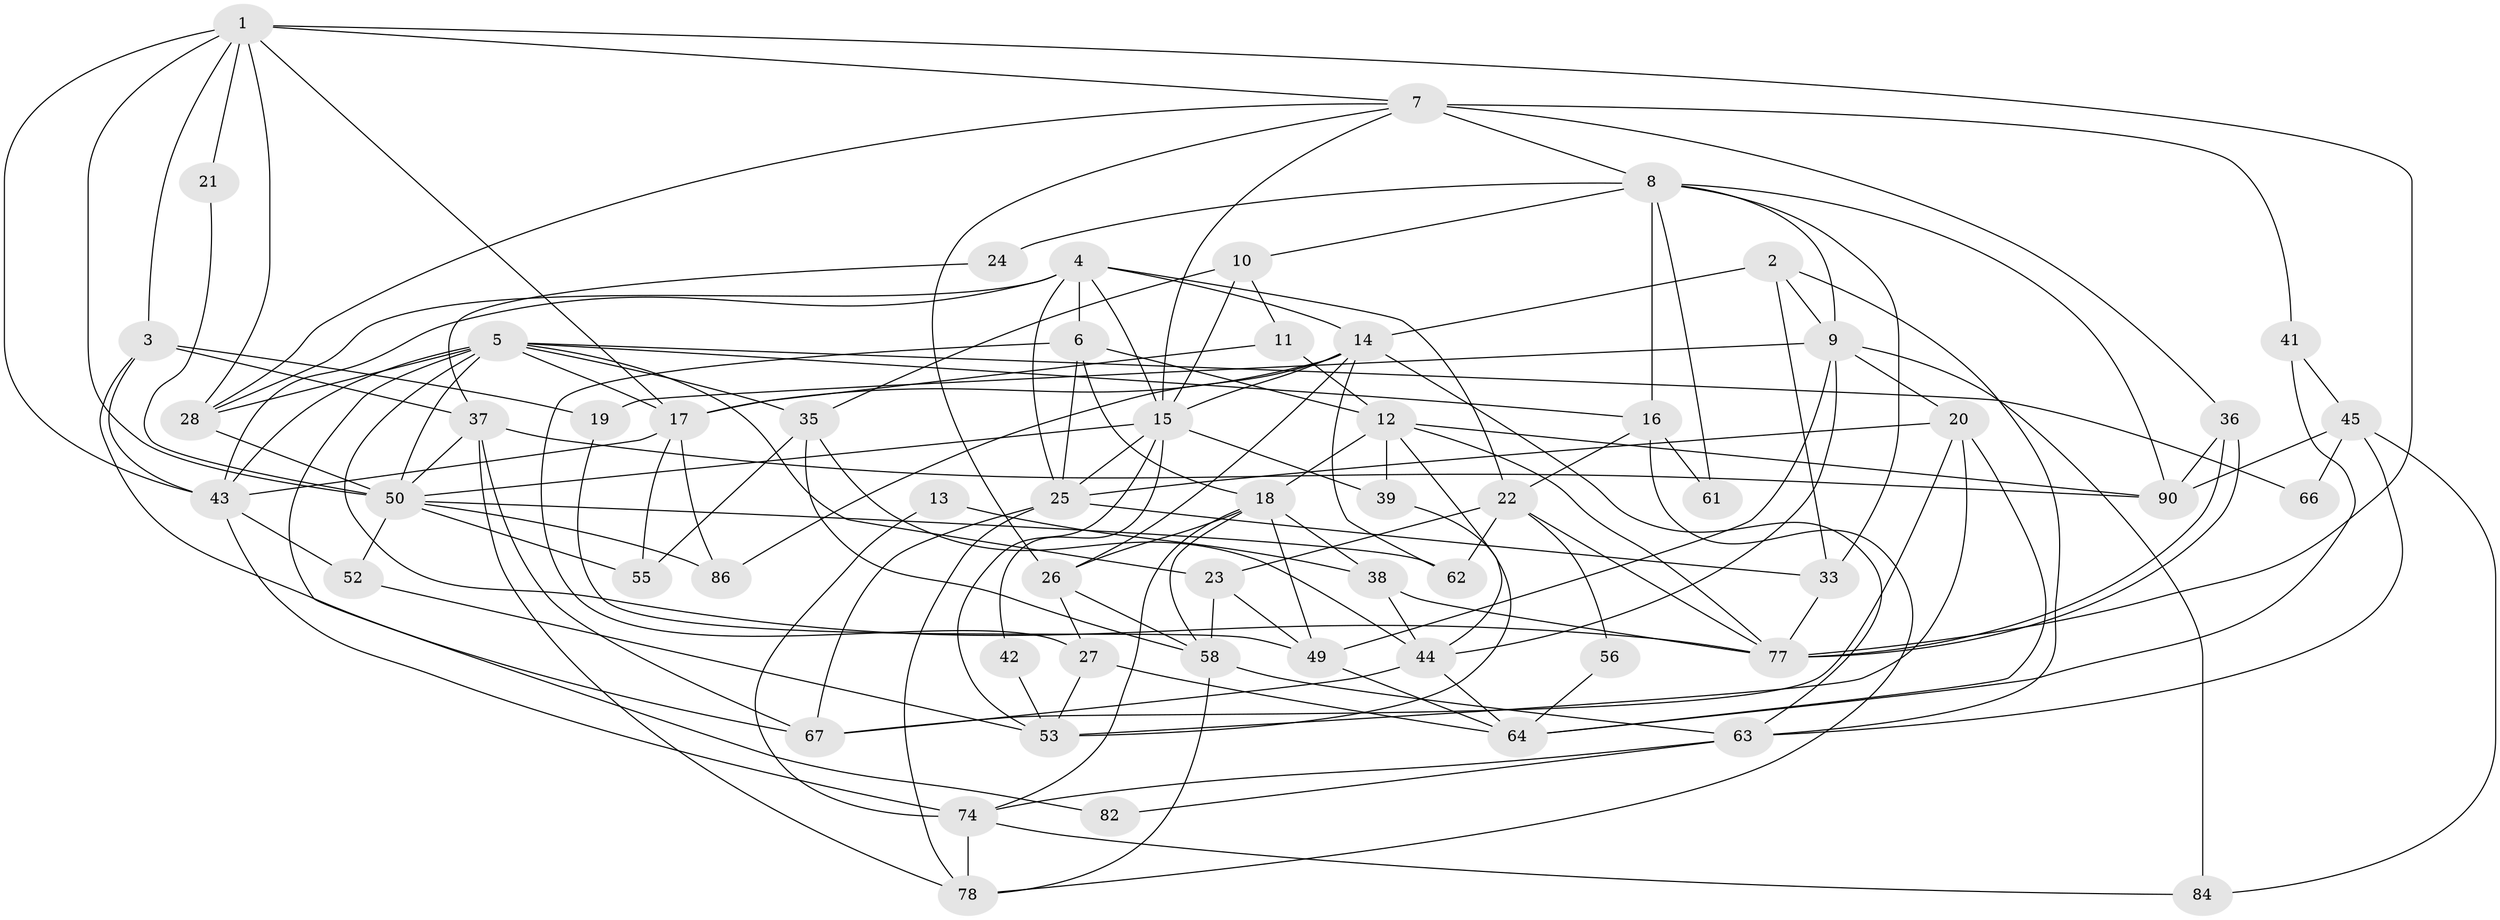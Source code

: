 // Generated by graph-tools (version 1.1) at 2025/24/03/03/25 07:24:00]
// undirected, 59 vertices, 148 edges
graph export_dot {
graph [start="1"]
  node [color=gray90,style=filled];
  1 [super="+54"];
  2;
  3 [super="+68"];
  4 [super="+32"];
  5 [super="+30"];
  6 [super="+29"];
  7 [super="+83"];
  8 [super="+48"];
  9 [super="+34"];
  10 [super="+40"];
  11;
  12 [super="+73"];
  13;
  14 [super="+31"];
  15 [super="+70"];
  16 [super="+47"];
  17 [super="+59"];
  18 [super="+88"];
  19;
  20;
  21;
  22 [super="+81"];
  23;
  24;
  25 [super="+60"];
  26 [super="+89"];
  27;
  28 [super="+94"];
  33 [super="+46"];
  35 [super="+76"];
  36 [super="+65"];
  37 [super="+71"];
  38;
  39;
  41;
  42;
  43 [super="+51"];
  44 [super="+57"];
  45 [super="+69"];
  49 [super="+91"];
  50 [super="+92"];
  52;
  53 [super="+75"];
  55 [super="+72"];
  56;
  58 [super="+87"];
  61;
  62;
  63 [super="+79"];
  64 [super="+93"];
  66;
  67;
  74 [super="+80"];
  77 [super="+85"];
  78;
  82;
  84;
  86;
  90;
  1 -- 77;
  1 -- 28;
  1 -- 7;
  1 -- 21;
  1 -- 50;
  1 -- 3;
  1 -- 43;
  1 -- 17;
  2 -- 63;
  2 -- 14;
  2 -- 33;
  2 -- 9;
  3 -- 67;
  3 -- 37 [weight=2];
  3 -- 19;
  3 -- 43;
  4 -- 43;
  4 -- 14;
  4 -- 25;
  4 -- 28;
  4 -- 6;
  4 -- 15;
  4 -- 22;
  5 -- 43;
  5 -- 35;
  5 -- 23;
  5 -- 77;
  5 -- 17;
  5 -- 50;
  5 -- 82;
  5 -- 66;
  5 -- 28;
  5 -- 16;
  6 -- 12;
  6 -- 18;
  6 -- 27;
  6 -- 25;
  7 -- 28;
  7 -- 8 [weight=2];
  7 -- 36;
  7 -- 41;
  7 -- 26;
  7 -- 15;
  8 -- 33;
  8 -- 9;
  8 -- 16;
  8 -- 90;
  8 -- 24;
  8 -- 10;
  8 -- 61;
  9 -- 44;
  9 -- 49;
  9 -- 84;
  9 -- 19;
  9 -- 20;
  10 -- 15;
  10 -- 11;
  10 -- 35 [weight=2];
  11 -- 12;
  11 -- 17;
  12 -- 90;
  12 -- 39;
  12 -- 77;
  12 -- 18;
  12 -- 44;
  13 -- 38;
  13 -- 74;
  14 -- 26;
  14 -- 62;
  14 -- 63;
  14 -- 17;
  14 -- 86;
  14 -- 15;
  15 -- 50;
  15 -- 25;
  15 -- 39;
  15 -- 42;
  15 -- 53;
  16 -- 61;
  16 -- 78;
  16 -- 22;
  17 -- 86;
  17 -- 55;
  17 -- 43;
  18 -- 74;
  18 -- 58;
  18 -- 38;
  18 -- 26;
  18 -- 49;
  19 -- 49;
  20 -- 67;
  20 -- 25;
  20 -- 64;
  20 -- 53;
  21 -- 50;
  22 -- 62;
  22 -- 23;
  22 -- 56;
  22 -- 77;
  23 -- 49;
  23 -- 58;
  24 -- 37;
  25 -- 33;
  25 -- 67;
  25 -- 78;
  26 -- 27;
  26 -- 58;
  27 -- 53;
  27 -- 64;
  28 -- 50;
  33 -- 77;
  35 -- 58;
  35 -- 55;
  35 -- 44;
  36 -- 77;
  36 -- 77;
  36 -- 90;
  37 -- 50;
  37 -- 67;
  37 -- 90;
  37 -- 78;
  38 -- 77;
  38 -- 44;
  39 -- 53;
  41 -- 64;
  41 -- 45;
  42 -- 53;
  43 -- 52;
  43 -- 74 [weight=2];
  44 -- 64;
  44 -- 67;
  45 -- 90;
  45 -- 84;
  45 -- 66;
  45 -- 63;
  49 -- 64;
  50 -- 52 [weight=2];
  50 -- 55;
  50 -- 62;
  50 -- 86;
  52 -- 53;
  56 -- 64;
  58 -- 63;
  58 -- 78;
  63 -- 82;
  63 -- 74;
  74 -- 84;
  74 -- 78;
}
